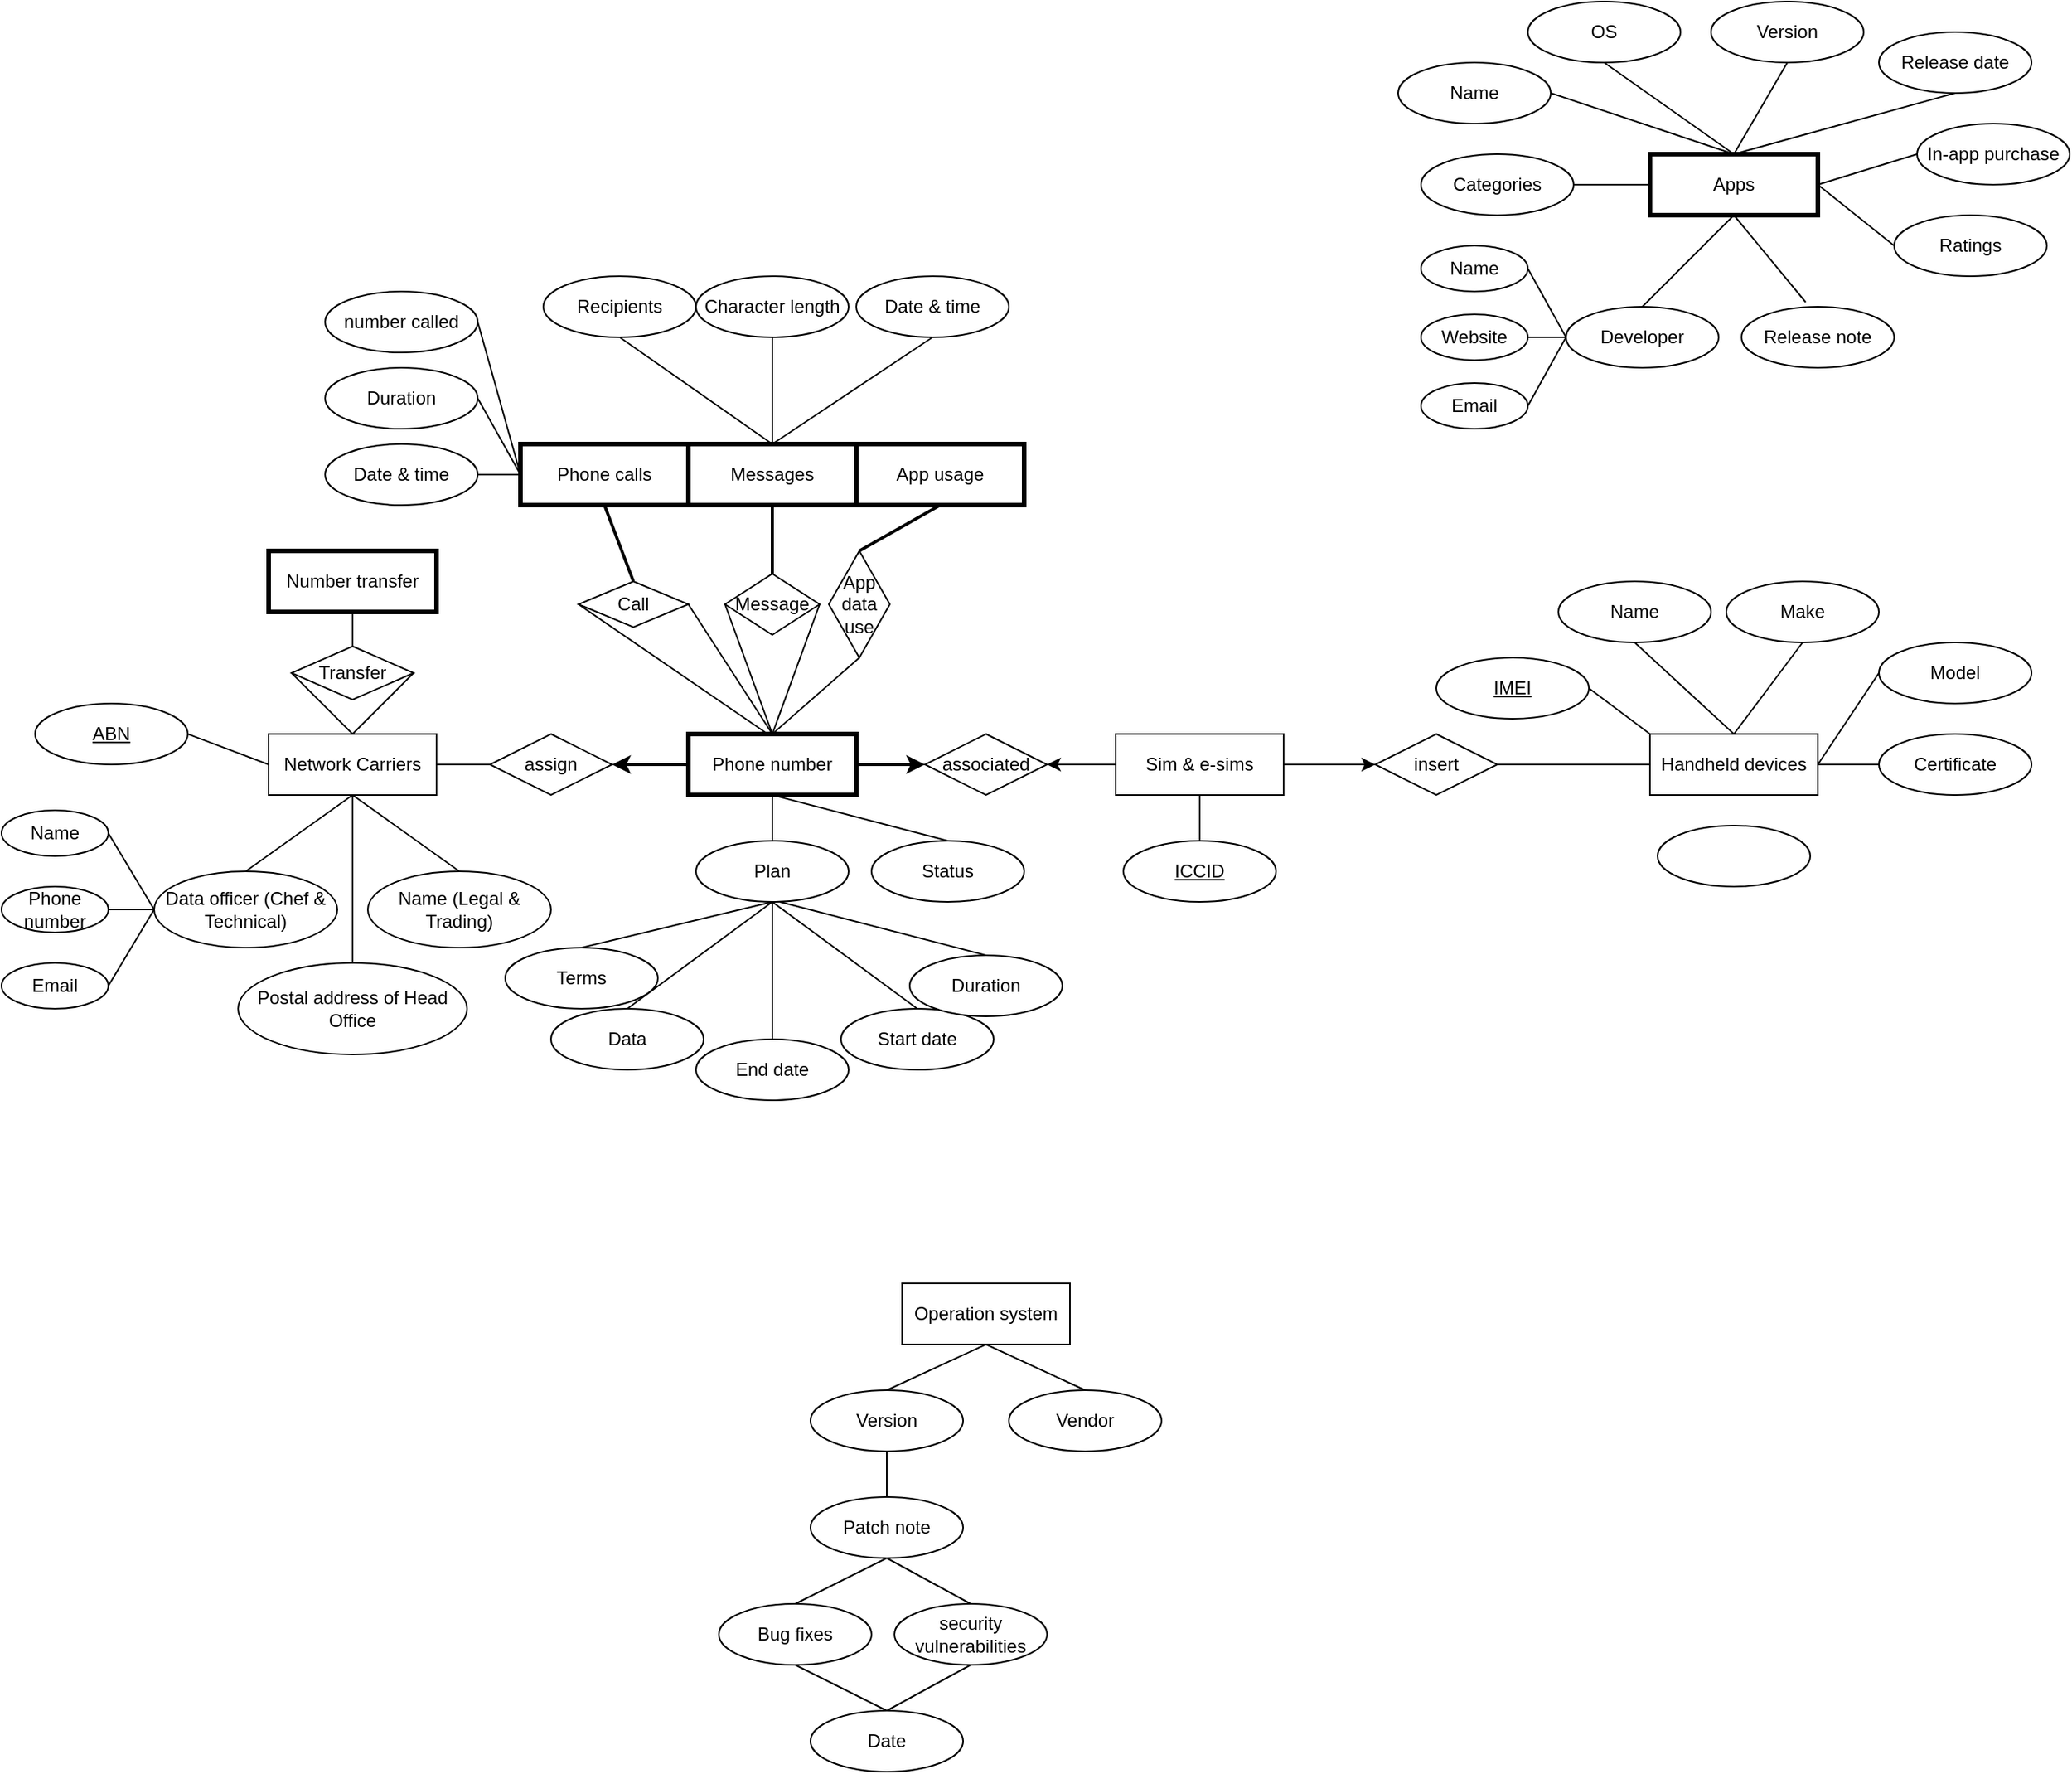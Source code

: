 <mxfile version="14.5.1" type="device" pages="2"><diagram id="R2lEEEUBdFMjLlhIrx00" name="Conceptual design"><mxGraphModel dx="2427" dy="2160" grid="1" gridSize="10" guides="1" tooltips="1" connect="1" arrows="1" fold="1" page="1" pageScale="1" pageWidth="850" pageHeight="1100" math="0" shadow="0" extFonts="Permanent Marker^https://fonts.googleapis.com/css?family=Permanent+Marker"><root><mxCell id="0"/><mxCell id="1" parent="0"/><mxCell id="o-QpbYy1ODtQEIAKhh2B-1" value="Network Carriers" style="rounded=0;whiteSpace=wrap;html=1;" parent="1" vertex="1"><mxGeometry x="-37" y="310" width="110" height="40" as="geometry"/></mxCell><mxCell id="o-QpbYy1ODtQEIAKhh2B-3" value="Name (Legal &amp;amp; Trading)" style="ellipse;whiteSpace=wrap;html=1;" parent="1" vertex="1"><mxGeometry x="28" y="400" width="120" height="50" as="geometry"/></mxCell><mxCell id="o-QpbYy1ODtQEIAKhh2B-5" value="&lt;u&gt;ABN&lt;/u&gt;" style="ellipse;whiteSpace=wrap;html=1;" parent="1" vertex="1"><mxGeometry x="-190" y="290" width="100" height="40" as="geometry"/></mxCell><mxCell id="o-QpbYy1ODtQEIAKhh2B-6" value="Postal address of Head Office" style="ellipse;whiteSpace=wrap;html=1;" parent="1" vertex="1"><mxGeometry x="-57" y="460" width="150" height="60" as="geometry"/></mxCell><mxCell id="o-QpbYy1ODtQEIAKhh2B-7" value="Data officer (Chef &amp;amp; Technical)" style="ellipse;whiteSpace=wrap;html=1;" parent="1" vertex="1"><mxGeometry x="-112" y="400" width="120" height="50" as="geometry"/></mxCell><mxCell id="o-QpbYy1ODtQEIAKhh2B-15" value="" style="endArrow=none;html=1;entryX=0.5;entryY=0;entryDx=0;entryDy=0;exitX=0.5;exitY=1;exitDx=0;exitDy=0;" parent="1" source="o-QpbYy1ODtQEIAKhh2B-1" target="o-QpbYy1ODtQEIAKhh2B-6" edge="1"><mxGeometry width="50" height="50" relative="1" as="geometry"><mxPoint x="18" y="380" as="sourcePoint"/><mxPoint x="18" y="440" as="targetPoint"/></mxGeometry></mxCell><mxCell id="o-QpbYy1ODtQEIAKhh2B-16" value="" style="endArrow=none;html=1;entryX=0.5;entryY=1;entryDx=0;entryDy=0;exitX=0.5;exitY=0;exitDx=0;exitDy=0;" parent="1" source="o-QpbYy1ODtQEIAKhh2B-7" target="o-QpbYy1ODtQEIAKhh2B-1" edge="1"><mxGeometry width="50" height="50" relative="1" as="geometry"><mxPoint x="228" y="450" as="sourcePoint"/><mxPoint x="278" y="400" as="targetPoint"/></mxGeometry></mxCell><mxCell id="o-QpbYy1ODtQEIAKhh2B-17" value="" style="endArrow=none;html=1;entryX=0.5;entryY=1;entryDx=0;entryDy=0;exitX=0.5;exitY=0;exitDx=0;exitDy=0;" parent="1" source="o-QpbYy1ODtQEIAKhh2B-3" target="o-QpbYy1ODtQEIAKhh2B-1" edge="1"><mxGeometry width="50" height="50" relative="1" as="geometry"><mxPoint x="228" y="450" as="sourcePoint"/><mxPoint x="278" y="400" as="targetPoint"/></mxGeometry></mxCell><mxCell id="o-QpbYy1ODtQEIAKhh2B-19" value="" style="endArrow=none;html=1;entryX=1;entryY=0.5;entryDx=0;entryDy=0;exitX=0;exitY=0.5;exitDx=0;exitDy=0;" parent="1" source="o-QpbYy1ODtQEIAKhh2B-1" target="o-QpbYy1ODtQEIAKhh2B-5" edge="1"><mxGeometry width="50" height="50" relative="1" as="geometry"><mxPoint x="228" y="450" as="sourcePoint"/><mxPoint x="278" y="400" as="targetPoint"/></mxGeometry></mxCell><mxCell id="o-QpbYy1ODtQEIAKhh2B-22" value="Handheld devices" style="rounded=0;whiteSpace=wrap;html=1;" parent="1" vertex="1"><mxGeometry x="868" y="310" width="110" height="40" as="geometry"/></mxCell><mxCell id="o-QpbYy1ODtQEIAKhh2B-23" value="&lt;u&gt;IMEI&lt;/u&gt;" style="ellipse;whiteSpace=wrap;html=1;" parent="1" vertex="1"><mxGeometry x="728" y="260" width="100" height="40" as="geometry"/></mxCell><mxCell id="o-QpbYy1ODtQEIAKhh2B-24" value="" style="endArrow=none;html=1;entryX=1;entryY=0.5;entryDx=0;entryDy=0;exitX=0;exitY=0;exitDx=0;exitDy=0;" parent="1" source="o-QpbYy1ODtQEIAKhh2B-22" edge="1"><mxGeometry width="50" height="50" relative="1" as="geometry"><mxPoint x="658" y="450" as="sourcePoint"/><mxPoint x="828" y="280" as="targetPoint"/></mxGeometry></mxCell><mxCell id="o-QpbYy1ODtQEIAKhh2B-25" value="Name" style="ellipse;whiteSpace=wrap;html=1;" parent="1" vertex="1"><mxGeometry x="808" y="210" width="100" height="40" as="geometry"/></mxCell><mxCell id="o-QpbYy1ODtQEIAKhh2B-27" value="Make" style="ellipse;whiteSpace=wrap;html=1;" parent="1" vertex="1"><mxGeometry x="918" y="210" width="100" height="40" as="geometry"/></mxCell><mxCell id="o-QpbYy1ODtQEIAKhh2B-46" value="Name" style="ellipse;whiteSpace=wrap;html=1;" parent="1" vertex="1"><mxGeometry x="-212" y="360" width="70" height="30" as="geometry"/></mxCell><mxCell id="o-QpbYy1ODtQEIAKhh2B-47" value="Phone number" style="ellipse;whiteSpace=wrap;html=1;" parent="1" vertex="1"><mxGeometry x="-212" y="410" width="70" height="30" as="geometry"/></mxCell><mxCell id="o-QpbYy1ODtQEIAKhh2B-48" value="Email" style="ellipse;whiteSpace=wrap;html=1;" parent="1" vertex="1"><mxGeometry x="-212" y="460" width="70" height="30" as="geometry"/></mxCell><mxCell id="o-QpbYy1ODtQEIAKhh2B-49" value="" style="endArrow=none;html=1;entryX=1;entryY=0.5;entryDx=0;entryDy=0;exitX=0;exitY=0.5;exitDx=0;exitDy=0;" parent="1" source="o-QpbYy1ODtQEIAKhh2B-7" target="o-QpbYy1ODtQEIAKhh2B-46" edge="1"><mxGeometry width="50" height="50" relative="1" as="geometry"><mxPoint x="238" y="480" as="sourcePoint"/><mxPoint x="288" y="430" as="targetPoint"/></mxGeometry></mxCell><mxCell id="o-QpbYy1ODtQEIAKhh2B-50" value="" style="endArrow=none;html=1;entryX=1;entryY=0.5;entryDx=0;entryDy=0;exitX=0;exitY=0.5;exitDx=0;exitDy=0;" parent="1" source="o-QpbYy1ODtQEIAKhh2B-7" target="o-QpbYy1ODtQEIAKhh2B-47" edge="1"><mxGeometry width="50" height="50" relative="1" as="geometry"><mxPoint x="238" y="480" as="sourcePoint"/><mxPoint x="288" y="430" as="targetPoint"/></mxGeometry></mxCell><mxCell id="o-QpbYy1ODtQEIAKhh2B-51" value="" style="endArrow=none;html=1;entryX=1;entryY=0.5;entryDx=0;entryDy=0;exitX=0;exitY=0.5;exitDx=0;exitDy=0;" parent="1" source="o-QpbYy1ODtQEIAKhh2B-7" target="o-QpbYy1ODtQEIAKhh2B-48" edge="1"><mxGeometry width="50" height="50" relative="1" as="geometry"><mxPoint x="238" y="480" as="sourcePoint"/><mxPoint x="288" y="430" as="targetPoint"/></mxGeometry></mxCell><mxCell id="o-QpbYy1ODtQEIAKhh2B-53" value="" style="endArrow=none;html=1;entryX=0.5;entryY=0;entryDx=0;entryDy=0;exitX=0.5;exitY=1;exitDx=0;exitDy=0;" parent="1" source="o-QpbYy1ODtQEIAKhh2B-25" target="o-QpbYy1ODtQEIAKhh2B-22" edge="1"><mxGeometry width="50" height="50" relative="1" as="geometry"><mxPoint x="728" y="480" as="sourcePoint"/><mxPoint x="778" y="430" as="targetPoint"/></mxGeometry></mxCell><mxCell id="o-QpbYy1ODtQEIAKhh2B-54" value="" style="endArrow=none;html=1;entryX=0.5;entryY=0;entryDx=0;entryDy=0;exitX=0.5;exitY=1;exitDx=0;exitDy=0;" parent="1" source="o-QpbYy1ODtQEIAKhh2B-27" target="o-QpbYy1ODtQEIAKhh2B-22" edge="1"><mxGeometry width="50" height="50" relative="1" as="geometry"><mxPoint x="728" y="480" as="sourcePoint"/><mxPoint x="778" y="430" as="targetPoint"/></mxGeometry></mxCell><mxCell id="o-QpbYy1ODtQEIAKhh2B-59" value="Model" style="ellipse;whiteSpace=wrap;html=1;" parent="1" vertex="1"><mxGeometry x="1018" y="250" width="100" height="40" as="geometry"/></mxCell><mxCell id="o-QpbYy1ODtQEIAKhh2B-60" value="Certificate" style="ellipse;whiteSpace=wrap;html=1;" parent="1" vertex="1"><mxGeometry x="1018" y="310" width="100" height="40" as="geometry"/></mxCell><mxCell id="o-QpbYy1ODtQEIAKhh2B-61" value="" style="endArrow=none;html=1;entryX=0;entryY=0.5;entryDx=0;entryDy=0;exitX=1;exitY=0.5;exitDx=0;exitDy=0;" parent="1" source="o-QpbYy1ODtQEIAKhh2B-22" target="o-QpbYy1ODtQEIAKhh2B-59" edge="1"><mxGeometry width="50" height="50" relative="1" as="geometry"><mxPoint x="728" y="480" as="sourcePoint"/><mxPoint x="778" y="430" as="targetPoint"/></mxGeometry></mxCell><mxCell id="o-QpbYy1ODtQEIAKhh2B-62" value="" style="endArrow=none;html=1;entryX=0;entryY=0.5;entryDx=0;entryDy=0;" parent="1" target="o-QpbYy1ODtQEIAKhh2B-60" edge="1"><mxGeometry width="50" height="50" relative="1" as="geometry"><mxPoint x="978" y="330" as="sourcePoint"/><mxPoint x="778" y="430" as="targetPoint"/></mxGeometry></mxCell><mxCell id="o-QpbYy1ODtQEIAKhh2B-63" value="Operation system" style="rounded=0;whiteSpace=wrap;html=1;" parent="1" vertex="1"><mxGeometry x="378" y="670" width="110" height="40" as="geometry"/></mxCell><mxCell id="o-QpbYy1ODtQEIAKhh2B-64" value="Vendor" style="ellipse;whiteSpace=wrap;html=1;" parent="1" vertex="1"><mxGeometry x="448" y="740" width="100" height="40" as="geometry"/></mxCell><mxCell id="o-QpbYy1ODtQEIAKhh2B-65" value="Version" style="ellipse;whiteSpace=wrap;html=1;" parent="1" vertex="1"><mxGeometry x="318" y="740" width="100" height="40" as="geometry"/></mxCell><mxCell id="o-QpbYy1ODtQEIAKhh2B-66" value="" style="endArrow=none;html=1;entryX=0.5;entryY=1;entryDx=0;entryDy=0;exitX=0.5;exitY=0;exitDx=0;exitDy=0;" parent="1" source="o-QpbYy1ODtQEIAKhh2B-65" target="o-QpbYy1ODtQEIAKhh2B-63" edge="1"><mxGeometry width="50" height="50" relative="1" as="geometry"><mxPoint x="238" y="610" as="sourcePoint"/><mxPoint x="288" y="560" as="targetPoint"/></mxGeometry></mxCell><mxCell id="o-QpbYy1ODtQEIAKhh2B-67" value="Bug fixes" style="ellipse;whiteSpace=wrap;html=1;" parent="1" vertex="1"><mxGeometry x="258" y="880" width="100" height="40" as="geometry"/></mxCell><mxCell id="o-QpbYy1ODtQEIAKhh2B-69" value="Apps" style="rounded=0;whiteSpace=wrap;html=1;strokeWidth=3;" parent="1" vertex="1"><mxGeometry x="868" y="-70" width="110" height="40" as="geometry"/></mxCell><mxCell id="o-QpbYy1ODtQEIAKhh2B-70" value="Version" style="ellipse;whiteSpace=wrap;html=1;" parent="1" vertex="1"><mxGeometry x="908" y="-170" width="100" height="40" as="geometry"/></mxCell><mxCell id="o-QpbYy1ODtQEIAKhh2B-74" value="Name" style="ellipse;whiteSpace=wrap;html=1;" parent="1" vertex="1"><mxGeometry x="703" y="-130" width="100" height="40" as="geometry"/></mxCell><mxCell id="o-QpbYy1ODtQEIAKhh2B-75" value="OS" style="ellipse;whiteSpace=wrap;html=1;" parent="1" vertex="1"><mxGeometry x="788" y="-170" width="100" height="40" as="geometry"/></mxCell><mxCell id="o-QpbYy1ODtQEIAKhh2B-76" value="Developer" style="ellipse;whiteSpace=wrap;html=1;" parent="1" vertex="1"><mxGeometry x="813" y="30" width="100" height="40" as="geometry"/></mxCell><mxCell id="o-QpbYy1ODtQEIAKhh2B-77" value="" style="endArrow=none;html=1;entryX=0.5;entryY=1;entryDx=0;entryDy=0;exitX=0.5;exitY=0;exitDx=0;exitDy=0;" parent="1" source="o-QpbYy1ODtQEIAKhh2B-76" target="o-QpbYy1ODtQEIAKhh2B-69" edge="1"><mxGeometry width="50" height="50" relative="1" as="geometry"><mxPoint x="1208" y="120" as="sourcePoint"/><mxPoint x="1258" y="70" as="targetPoint"/></mxGeometry></mxCell><mxCell id="o-QpbYy1ODtQEIAKhh2B-78" value="Name" style="ellipse;whiteSpace=wrap;html=1;" parent="1" vertex="1"><mxGeometry x="718" y="-10" width="70" height="30" as="geometry"/></mxCell><mxCell id="o-QpbYy1ODtQEIAKhh2B-79" value="Website" style="ellipse;whiteSpace=wrap;html=1;" parent="1" vertex="1"><mxGeometry x="718" y="35" width="70" height="30" as="geometry"/></mxCell><mxCell id="o-QpbYy1ODtQEIAKhh2B-80" value="Email" style="ellipse;whiteSpace=wrap;html=1;" parent="1" vertex="1"><mxGeometry x="718" y="80" width="70" height="30" as="geometry"/></mxCell><mxCell id="o-QpbYy1ODtQEIAKhh2B-81" value="" style="endArrow=none;html=1;exitX=1;exitY=0.5;exitDx=0;exitDy=0;entryX=0;entryY=0.5;entryDx=0;entryDy=0;" parent="1" source="o-QpbYy1ODtQEIAKhh2B-78" target="o-QpbYy1ODtQEIAKhh2B-76" edge="1"><mxGeometry width="50" height="50" relative="1" as="geometry"><mxPoint x="1028" y="-100" as="sourcePoint"/><mxPoint x="1078" y="-150" as="targetPoint"/></mxGeometry></mxCell><mxCell id="o-QpbYy1ODtQEIAKhh2B-82" value="" style="endArrow=none;html=1;exitX=1;exitY=0.5;exitDx=0;exitDy=0;entryX=0;entryY=0.5;entryDx=0;entryDy=0;" parent="1" source="o-QpbYy1ODtQEIAKhh2B-79" target="o-QpbYy1ODtQEIAKhh2B-76" edge="1"><mxGeometry width="50" height="50" relative="1" as="geometry"><mxPoint x="1028" y="-100" as="sourcePoint"/><mxPoint x="1078" y="-150" as="targetPoint"/></mxGeometry></mxCell><mxCell id="o-QpbYy1ODtQEIAKhh2B-83" value="" style="endArrow=none;html=1;exitX=1;exitY=0.5;exitDx=0;exitDy=0;entryX=0;entryY=0.5;entryDx=0;entryDy=0;" parent="1" source="o-QpbYy1ODtQEIAKhh2B-80" target="o-QpbYy1ODtQEIAKhh2B-76" edge="1"><mxGeometry width="50" height="50" relative="1" as="geometry"><mxPoint x="1028" y="-100" as="sourcePoint"/><mxPoint x="818" y="90" as="targetPoint"/></mxGeometry></mxCell><mxCell id="o-QpbYy1ODtQEIAKhh2B-84" value="Release date" style="ellipse;whiteSpace=wrap;html=1;" parent="1" vertex="1"><mxGeometry x="1018" y="-150" width="100" height="40" as="geometry"/></mxCell><mxCell id="o-QpbYy1ODtQEIAKhh2B-85" value="In-app purchase" style="ellipse;whiteSpace=wrap;html=1;" parent="1" vertex="1"><mxGeometry x="1043" y="-90" width="100" height="40" as="geometry"/></mxCell><mxCell id="o-QpbYy1ODtQEIAKhh2B-86" value="Ratings" style="ellipse;whiteSpace=wrap;html=1;" parent="1" vertex="1"><mxGeometry x="1028" y="-30" width="100" height="40" as="geometry"/></mxCell><mxCell id="o-QpbYy1ODtQEIAKhh2B-87" value="Release note" style="ellipse;whiteSpace=wrap;html=1;" parent="1" vertex="1"><mxGeometry x="928" y="30" width="100" height="40" as="geometry"/></mxCell><mxCell id="o-QpbYy1ODtQEIAKhh2B-88" value="" style="endArrow=none;html=1;exitX=0.5;exitY=1;exitDx=0;exitDy=0;entryX=0.5;entryY=0;entryDx=0;entryDy=0;" parent="1" source="o-QpbYy1ODtQEIAKhh2B-75" target="o-QpbYy1ODtQEIAKhh2B-69" edge="1"><mxGeometry width="50" height="50" relative="1" as="geometry"><mxPoint x="1028" y="-100" as="sourcePoint"/><mxPoint x="1078" y="-150" as="targetPoint"/></mxGeometry></mxCell><mxCell id="o-QpbYy1ODtQEIAKhh2B-89" value="" style="endArrow=none;html=1;exitX=1;exitY=0.5;exitDx=0;exitDy=0;entryX=0.5;entryY=0;entryDx=0;entryDy=0;" parent="1" source="o-QpbYy1ODtQEIAKhh2B-74" target="o-QpbYy1ODtQEIAKhh2B-69" edge="1"><mxGeometry width="50" height="50" relative="1" as="geometry"><mxPoint x="1028" y="-100" as="sourcePoint"/><mxPoint x="1078" y="-150" as="targetPoint"/></mxGeometry></mxCell><mxCell id="o-QpbYy1ODtQEIAKhh2B-90" value="" style="endArrow=none;html=1;exitX=0.5;exitY=1;exitDx=0;exitDy=0;entryX=0.5;entryY=0;entryDx=0;entryDy=0;" parent="1" source="o-QpbYy1ODtQEIAKhh2B-70" target="o-QpbYy1ODtQEIAKhh2B-69" edge="1"><mxGeometry width="50" height="50" relative="1" as="geometry"><mxPoint x="1028" y="-100" as="sourcePoint"/><mxPoint x="1078" y="-150" as="targetPoint"/></mxGeometry></mxCell><mxCell id="o-QpbYy1ODtQEIAKhh2B-91" value="" style="endArrow=none;html=1;entryX=0.5;entryY=1;entryDx=0;entryDy=0;exitX=0.5;exitY=0;exitDx=0;exitDy=0;" parent="1" source="o-QpbYy1ODtQEIAKhh2B-69" target="o-QpbYy1ODtQEIAKhh2B-84" edge="1"><mxGeometry width="50" height="50" relative="1" as="geometry"><mxPoint x="1028" y="-100" as="sourcePoint"/><mxPoint x="1078" y="-150" as="targetPoint"/></mxGeometry></mxCell><mxCell id="o-QpbYy1ODtQEIAKhh2B-92" value="" style="endArrow=none;html=1;entryX=0;entryY=0.5;entryDx=0;entryDy=0;exitX=1;exitY=0.5;exitDx=0;exitDy=0;" parent="1" source="o-QpbYy1ODtQEIAKhh2B-69" target="o-QpbYy1ODtQEIAKhh2B-85" edge="1"><mxGeometry width="50" height="50" relative="1" as="geometry"><mxPoint x="1028" y="-100" as="sourcePoint"/><mxPoint x="1078" y="-150" as="targetPoint"/></mxGeometry></mxCell><mxCell id="o-QpbYy1ODtQEIAKhh2B-93" value="" style="endArrow=none;html=1;entryX=0;entryY=0.5;entryDx=0;entryDy=0;" parent="1" target="o-QpbYy1ODtQEIAKhh2B-86" edge="1"><mxGeometry width="50" height="50" relative="1" as="geometry"><mxPoint x="978" y="-50" as="sourcePoint"/><mxPoint x="1078" y="-150" as="targetPoint"/></mxGeometry></mxCell><mxCell id="o-QpbYy1ODtQEIAKhh2B-94" value="" style="endArrow=none;html=1;exitX=0.5;exitY=1;exitDx=0;exitDy=0;entryX=0.42;entryY=-0.075;entryDx=0;entryDy=0;entryPerimeter=0;" parent="1" source="o-QpbYy1ODtQEIAKhh2B-69" target="o-QpbYy1ODtQEIAKhh2B-87" edge="1"><mxGeometry width="50" height="50" relative="1" as="geometry"><mxPoint x="1028" y="-100" as="sourcePoint"/><mxPoint x="1078" y="-150" as="targetPoint"/></mxGeometry></mxCell><mxCell id="aKDTe_SqYHz9odoHdADj-1" value="assign" style="rhombus;whiteSpace=wrap;html=1;" parent="1" vertex="1"><mxGeometry x="108" y="310" width="80" height="40" as="geometry"/></mxCell><mxCell id="aKDTe_SqYHz9odoHdADj-2" value="Sim &amp;amp; e-sims" style="rounded=0;whiteSpace=wrap;html=1;" parent="1" vertex="1"><mxGeometry x="518" y="310" width="110" height="40" as="geometry"/></mxCell><mxCell id="aKDTe_SqYHz9odoHdADj-3" value="&lt;u&gt;ICCID&lt;/u&gt;" style="ellipse;whiteSpace=wrap;html=1;" parent="1" vertex="1"><mxGeometry x="523" y="380" width="100" height="40" as="geometry"/></mxCell><mxCell id="aKDTe_SqYHz9odoHdADj-4" value="" style="endArrow=none;html=1;entryX=0.5;entryY=1;entryDx=0;entryDy=0;exitX=0.5;exitY=0;exitDx=0;exitDy=0;" parent="1" source="aKDTe_SqYHz9odoHdADj-3" edge="1"><mxGeometry width="50" height="50" relative="1" as="geometry"><mxPoint x="443" y="380" as="sourcePoint"/><mxPoint x="573.0" y="350" as="targetPoint"/></mxGeometry></mxCell><mxCell id="aKDTe_SqYHz9odoHdADj-7" value="Phone number" style="rounded=0;whiteSpace=wrap;html=1;strokeWidth=3;" parent="1" vertex="1"><mxGeometry x="238" y="310" width="110" height="40" as="geometry"/></mxCell><mxCell id="aKDTe_SqYHz9odoHdADj-9" value="associated" style="rhombus;whiteSpace=wrap;html=1;strokeWidth=1;" parent="1" vertex="1"><mxGeometry x="393" y="310" width="80" height="40" as="geometry"/></mxCell><mxCell id="aKDTe_SqYHz9odoHdADj-10" value="insert" style="rhombus;whiteSpace=wrap;html=1;strokeWidth=1;" parent="1" vertex="1"><mxGeometry x="688" y="310" width="80" height="40" as="geometry"/></mxCell><mxCell id="aKDTe_SqYHz9odoHdADj-11" value="Plan" style="ellipse;whiteSpace=wrap;html=1;" parent="1" vertex="1"><mxGeometry x="243" y="380" width="100" height="40" as="geometry"/></mxCell><mxCell id="aKDTe_SqYHz9odoHdADj-12" value="" style="endArrow=none;html=1;entryX=0.5;entryY=1;entryDx=0;entryDy=0;" parent="1" source="aKDTe_SqYHz9odoHdADj-11" target="aKDTe_SqYHz9odoHdADj-7" edge="1"><mxGeometry width="50" height="50" relative="1" as="geometry"><mxPoint x="523" y="390" as="sourcePoint"/><mxPoint x="523.0" y="360" as="targetPoint"/></mxGeometry></mxCell><mxCell id="aKDTe_SqYHz9odoHdADj-14" value="" style="ellipse;whiteSpace=wrap;html=1;" parent="1" vertex="1"><mxGeometry x="873" y="370" width="100" height="40" as="geometry"/></mxCell><mxCell id="aKDTe_SqYHz9odoHdADj-15" value="" style="endArrow=classic;html=1;exitX=1;exitY=0.5;exitDx=0;exitDy=0;entryX=0;entryY=0.5;entryDx=0;entryDy=0;" parent="1" source="aKDTe_SqYHz9odoHdADj-2" target="aKDTe_SqYHz9odoHdADj-10" edge="1"><mxGeometry width="50" height="50" relative="1" as="geometry"><mxPoint x="578" y="310" as="sourcePoint"/><mxPoint x="628" y="260" as="targetPoint"/></mxGeometry></mxCell><mxCell id="aKDTe_SqYHz9odoHdADj-16" value="" style="endArrow=none;html=1;entryX=1;entryY=0.5;entryDx=0;entryDy=0;exitX=0;exitY=0.5;exitDx=0;exitDy=0;" parent="1" source="o-QpbYy1ODtQEIAKhh2B-22" target="aKDTe_SqYHz9odoHdADj-10" edge="1"><mxGeometry width="50" height="50" relative="1" as="geometry"><mxPoint x="678" y="500" as="sourcePoint"/><mxPoint x="728" y="450" as="targetPoint"/></mxGeometry></mxCell><mxCell id="aKDTe_SqYHz9odoHdADj-17" value="" style="endArrow=none;html=1;entryX=1;entryY=0.5;entryDx=0;entryDy=0;exitX=0;exitY=0.5;exitDx=0;exitDy=0;" parent="1" source="aKDTe_SqYHz9odoHdADj-1" target="o-QpbYy1ODtQEIAKhh2B-1" edge="1"><mxGeometry width="50" height="50" relative="1" as="geometry"><mxPoint x="238" y="500" as="sourcePoint"/><mxPoint x="288" y="450" as="targetPoint"/></mxGeometry></mxCell><mxCell id="aKDTe_SqYHz9odoHdADj-18" value="" style="endArrow=classic;html=1;entryX=1;entryY=0.5;entryDx=0;entryDy=0;exitX=0;exitY=0.5;exitDx=0;exitDy=0;strokeWidth=2;" parent="1" source="aKDTe_SqYHz9odoHdADj-7" target="aKDTe_SqYHz9odoHdADj-1" edge="1"><mxGeometry width="50" height="50" relative="1" as="geometry"><mxPoint x="238" y="500" as="sourcePoint"/><mxPoint x="288" y="450" as="targetPoint"/></mxGeometry></mxCell><mxCell id="aKDTe_SqYHz9odoHdADj-19" value="" style="endArrow=classic;html=1;entryX=0;entryY=0.5;entryDx=0;entryDy=0;exitX=1;exitY=0.5;exitDx=0;exitDy=0;strokeWidth=2;" parent="1" source="aKDTe_SqYHz9odoHdADj-7" target="aKDTe_SqYHz9odoHdADj-9" edge="1"><mxGeometry width="50" height="50" relative="1" as="geometry"><mxPoint x="288" y="500" as="sourcePoint"/><mxPoint x="338" y="450" as="targetPoint"/></mxGeometry></mxCell><mxCell id="aKDTe_SqYHz9odoHdADj-20" value="" style="endArrow=classic;html=1;entryX=1;entryY=0.5;entryDx=0;entryDy=0;exitX=0;exitY=0.5;exitDx=0;exitDy=0;" parent="1" source="aKDTe_SqYHz9odoHdADj-2" target="aKDTe_SqYHz9odoHdADj-9" edge="1"><mxGeometry width="50" height="50" relative="1" as="geometry"><mxPoint x="368" y="500" as="sourcePoint"/><mxPoint x="508" y="330" as="targetPoint"/></mxGeometry></mxCell><mxCell id="aKDTe_SqYHz9odoHdADj-22" value="security vulnerabilities" style="ellipse;whiteSpace=wrap;html=1;" parent="1" vertex="1"><mxGeometry x="373" y="880" width="100" height="40" as="geometry"/></mxCell><mxCell id="a-U-PpjIQOV_kbleyUGR-3" value="Patch note" style="ellipse;whiteSpace=wrap;html=1;" parent="1" vertex="1"><mxGeometry x="318" y="810" width="100" height="40" as="geometry"/></mxCell><mxCell id="a-U-PpjIQOV_kbleyUGR-4" value="" style="endArrow=none;html=1;entryX=0.5;entryY=1;entryDx=0;entryDy=0;exitX=0.5;exitY=0;exitDx=0;exitDy=0;" parent="1" source="a-U-PpjIQOV_kbleyUGR-3" target="o-QpbYy1ODtQEIAKhh2B-65" edge="1"><mxGeometry width="50" height="50" relative="1" as="geometry"><mxPoint x="378.0" y="750" as="sourcePoint"/><mxPoint x="443.0" y="720" as="targetPoint"/></mxGeometry></mxCell><mxCell id="a-U-PpjIQOV_kbleyUGR-5" value="" style="endArrow=none;html=1;entryX=0.5;entryY=1;entryDx=0;entryDy=0;exitX=0.5;exitY=0;exitDx=0;exitDy=0;" parent="1" source="o-QpbYy1ODtQEIAKhh2B-67" target="a-U-PpjIQOV_kbleyUGR-3" edge="1"><mxGeometry width="50" height="50" relative="1" as="geometry"><mxPoint x="388.0" y="760" as="sourcePoint"/><mxPoint x="453.0" y="730" as="targetPoint"/></mxGeometry></mxCell><mxCell id="a-U-PpjIQOV_kbleyUGR-6" value="" style="endArrow=none;html=1;entryX=0.5;entryY=1;entryDx=0;entryDy=0;exitX=0.5;exitY=0;exitDx=0;exitDy=0;" parent="1" source="aKDTe_SqYHz9odoHdADj-22" target="a-U-PpjIQOV_kbleyUGR-3" edge="1"><mxGeometry width="50" height="50" relative="1" as="geometry"><mxPoint x="398.0" y="770" as="sourcePoint"/><mxPoint x="463.0" y="740" as="targetPoint"/></mxGeometry></mxCell><mxCell id="a-U-PpjIQOV_kbleyUGR-7" value="" style="endArrow=none;html=1;entryX=0.5;entryY=1;entryDx=0;entryDy=0;exitX=0.5;exitY=0;exitDx=0;exitDy=0;" parent="1" source="o-QpbYy1ODtQEIAKhh2B-64" target="o-QpbYy1ODtQEIAKhh2B-63" edge="1"><mxGeometry width="50" height="50" relative="1" as="geometry"><mxPoint x="408.0" y="780" as="sourcePoint"/><mxPoint x="473.0" y="750" as="targetPoint"/></mxGeometry></mxCell><mxCell id="a-U-PpjIQOV_kbleyUGR-9" value="Date" style="ellipse;whiteSpace=wrap;html=1;" parent="1" vertex="1"><mxGeometry x="318" y="950" width="100" height="40" as="geometry"/></mxCell><mxCell id="a-U-PpjIQOV_kbleyUGR-10" value="" style="endArrow=none;html=1;entryX=0.5;entryY=1;entryDx=0;entryDy=0;exitX=0.5;exitY=0;exitDx=0;exitDy=0;" parent="1" source="a-U-PpjIQOV_kbleyUGR-9" target="o-QpbYy1ODtQEIAKhh2B-67" edge="1"><mxGeometry width="50" height="50" relative="1" as="geometry"><mxPoint x="433.0" y="890" as="sourcePoint"/><mxPoint x="378.0" y="860" as="targetPoint"/></mxGeometry></mxCell><mxCell id="a-U-PpjIQOV_kbleyUGR-12" value="" style="endArrow=none;html=1;entryX=0.5;entryY=0;entryDx=0;entryDy=0;exitX=0.5;exitY=1;exitDx=0;exitDy=0;" parent="1" source="aKDTe_SqYHz9odoHdADj-22" target="a-U-PpjIQOV_kbleyUGR-9" edge="1"><mxGeometry width="50" height="50" relative="1" as="geometry"><mxPoint x="443.0" y="900" as="sourcePoint"/><mxPoint x="388.0" y="870" as="targetPoint"/></mxGeometry></mxCell><mxCell id="a-U-PpjIQOV_kbleyUGR-13" value="Categories" style="ellipse;whiteSpace=wrap;html=1;" parent="1" vertex="1"><mxGeometry x="718" y="-70" width="100" height="40" as="geometry"/></mxCell><mxCell id="a-U-PpjIQOV_kbleyUGR-14" value="" style="endArrow=none;html=1;exitX=1;exitY=0.5;exitDx=0;exitDy=0;entryX=0;entryY=0.5;entryDx=0;entryDy=0;" parent="1" source="a-U-PpjIQOV_kbleyUGR-13" target="o-QpbYy1ODtQEIAKhh2B-69" edge="1"><mxGeometry width="50" height="50" relative="1" as="geometry"><mxPoint x="813.0" y="-100" as="sourcePoint"/><mxPoint x="933" y="-60" as="targetPoint"/></mxGeometry></mxCell><mxCell id="a-U-PpjIQOV_kbleyUGR-17" value="" style="endArrow=none;html=1;exitX=0.5;exitY=1;exitDx=0;exitDy=0;entryX=0.5;entryY=0;entryDx=0;entryDy=0;" parent="1" source="aKDTe_SqYHz9odoHdADj-11" target="a-U-PpjIQOV_kbleyUGR-18" edge="1"><mxGeometry width="50" height="50" relative="1" as="geometry"><mxPoint x="313.0" y="400" as="sourcePoint"/><mxPoint x="313.0" y="370" as="targetPoint"/><Array as="points"/></mxGeometry></mxCell><mxCell id="a-U-PpjIQOV_kbleyUGR-18" value="Terms" style="ellipse;whiteSpace=wrap;html=1;" parent="1" vertex="1"><mxGeometry x="118" y="450" width="100" height="40" as="geometry"/></mxCell><mxCell id="a-U-PpjIQOV_kbleyUGR-19" value="Data" style="ellipse;whiteSpace=wrap;html=1;" parent="1" vertex="1"><mxGeometry x="148" y="490" width="100" height="40" as="geometry"/></mxCell><mxCell id="a-U-PpjIQOV_kbleyUGR-21" value="" style="endArrow=none;html=1;exitX=0.5;exitY=1;exitDx=0;exitDy=0;entryX=0.5;entryY=0;entryDx=0;entryDy=0;" parent="1" source="aKDTe_SqYHz9odoHdADj-11" target="a-U-PpjIQOV_kbleyUGR-19" edge="1"><mxGeometry width="50" height="50" relative="1" as="geometry"><mxPoint x="303.0" y="430" as="sourcePoint"/><mxPoint x="233" y="460" as="targetPoint"/><Array as="points"/></mxGeometry></mxCell><mxCell id="a-U-PpjIQOV_kbleyUGR-22" value="Start date" style="ellipse;whiteSpace=wrap;html=1;" parent="1" vertex="1"><mxGeometry x="338" y="490" width="100" height="40" as="geometry"/></mxCell><mxCell id="a-U-PpjIQOV_kbleyUGR-23" value="End date" style="ellipse;whiteSpace=wrap;html=1;" parent="1" vertex="1"><mxGeometry x="243" y="510" width="100" height="40" as="geometry"/></mxCell><mxCell id="a-U-PpjIQOV_kbleyUGR-24" value="Duration" style="ellipse;whiteSpace=wrap;html=1;" parent="1" vertex="1"><mxGeometry x="383" y="455" width="100" height="40" as="geometry"/></mxCell><mxCell id="a-U-PpjIQOV_kbleyUGR-25" value="" style="endArrow=none;html=1;exitX=0.5;exitY=1;exitDx=0;exitDy=0;entryX=0.5;entryY=0;entryDx=0;entryDy=0;" parent="1" source="aKDTe_SqYHz9odoHdADj-11" target="a-U-PpjIQOV_kbleyUGR-23" edge="1"><mxGeometry width="50" height="50" relative="1" as="geometry"><mxPoint x="303.0" y="430" as="sourcePoint"/><mxPoint x="378" y="530" as="targetPoint"/><Array as="points"/></mxGeometry></mxCell><mxCell id="a-U-PpjIQOV_kbleyUGR-26" value="" style="endArrow=none;html=1;exitX=0.5;exitY=1;exitDx=0;exitDy=0;entryX=0.5;entryY=0;entryDx=0;entryDy=0;" parent="1" source="aKDTe_SqYHz9odoHdADj-11" target="a-U-PpjIQOV_kbleyUGR-22" edge="1"><mxGeometry width="50" height="50" relative="1" as="geometry"><mxPoint x="303.0" y="430" as="sourcePoint"/><mxPoint x="388.0" y="540" as="targetPoint"/><Array as="points"/></mxGeometry></mxCell><mxCell id="a-U-PpjIQOV_kbleyUGR-27" value="" style="endArrow=none;html=1;entryX=0.5;entryY=0;entryDx=0;entryDy=0;" parent="1" target="a-U-PpjIQOV_kbleyUGR-24" edge="1"><mxGeometry width="50" height="50" relative="1" as="geometry"><mxPoint x="298" y="420" as="sourcePoint"/><mxPoint x="398.0" y="550" as="targetPoint"/><Array as="points"/></mxGeometry></mxCell><mxCell id="a-U-PpjIQOV_kbleyUGR-28" value="Status" style="ellipse;whiteSpace=wrap;html=1;" parent="1" vertex="1"><mxGeometry x="358" y="380" width="100" height="40" as="geometry"/></mxCell><mxCell id="a-U-PpjIQOV_kbleyUGR-29" value="" style="endArrow=none;html=1;exitX=0.5;exitY=0;exitDx=0;exitDy=0;entryX=0.5;entryY=1;entryDx=0;entryDy=0;" parent="1" source="a-U-PpjIQOV_kbleyUGR-28" target="aKDTe_SqYHz9odoHdADj-7" edge="1"><mxGeometry width="50" height="50" relative="1" as="geometry"><mxPoint x="303" y="320" as="sourcePoint"/><mxPoint x="320" y="370" as="targetPoint"/></mxGeometry></mxCell><mxCell id="a-U-PpjIQOV_kbleyUGR-30" value="Call" style="rhombus;whiteSpace=wrap;html=1;strokeWidth=1;" parent="1" vertex="1"><mxGeometry x="166" y="210" width="72" height="30" as="geometry"/></mxCell><mxCell id="a-U-PpjIQOV_kbleyUGR-31" value="Message" style="rhombus;whiteSpace=wrap;html=1;strokeWidth=1;" parent="1" vertex="1"><mxGeometry x="262" y="205" width="62" height="40" as="geometry"/></mxCell><mxCell id="a-U-PpjIQOV_kbleyUGR-32" value="App data use" style="rhombus;whiteSpace=wrap;html=1;strokeWidth=1;" parent="1" vertex="1"><mxGeometry x="330" y="190" width="40" height="70" as="geometry"/></mxCell><mxCell id="a-U-PpjIQOV_kbleyUGR-35" value="Phone calls" style="rounded=0;whiteSpace=wrap;html=1;strokeWidth=3;" parent="1" vertex="1"><mxGeometry x="128" y="120" width="110" height="40" as="geometry"/></mxCell><mxCell id="a-U-PpjIQOV_kbleyUGR-36" value="" style="endArrow=none;html=1;strokeWidth=1;exitX=0.5;exitY=0;exitDx=0;exitDy=0;entryX=1;entryY=0.5;entryDx=0;entryDy=0;" parent="1" source="aKDTe_SqYHz9odoHdADj-7" target="a-U-PpjIQOV_kbleyUGR-30" edge="1"><mxGeometry width="50" height="50" relative="1" as="geometry"><mxPoint x="280" y="280" as="sourcePoint"/><mxPoint x="330" y="230" as="targetPoint"/></mxGeometry></mxCell><mxCell id="a-U-PpjIQOV_kbleyUGR-37" value="" style="endArrow=none;html=1;strokeWidth=2;entryX=0.5;entryY=1;entryDx=0;entryDy=0;exitX=0.5;exitY=0;exitDx=0;exitDy=0;" parent="1" source="a-U-PpjIQOV_kbleyUGR-30" target="a-U-PpjIQOV_kbleyUGR-35" edge="1"><mxGeometry width="50" height="50" relative="1" as="geometry"><mxPoint x="280" y="280" as="sourcePoint"/><mxPoint x="330" y="230" as="targetPoint"/></mxGeometry></mxCell><mxCell id="a-U-PpjIQOV_kbleyUGR-38" value="Messages" style="rounded=0;whiteSpace=wrap;html=1;strokeWidth=3;" parent="1" vertex="1"><mxGeometry x="238" y="120" width="110" height="40" as="geometry"/></mxCell><mxCell id="a-U-PpjIQOV_kbleyUGR-39" value="App usage" style="rounded=0;whiteSpace=wrap;html=1;strokeWidth=3;" parent="1" vertex="1"><mxGeometry x="348" y="120" width="110" height="40" as="geometry"/></mxCell><mxCell id="a-U-PpjIQOV_kbleyUGR-40" value="" style="endArrow=none;html=1;strokeWidth=2;entryX=0.5;entryY=1;entryDx=0;entryDy=0;exitX=0.5;exitY=0;exitDx=0;exitDy=0;" parent="1" source="a-U-PpjIQOV_kbleyUGR-31" target="a-U-PpjIQOV_kbleyUGR-38" edge="1"><mxGeometry width="50" height="50" relative="1" as="geometry"><mxPoint x="248" y="200" as="sourcePoint"/><mxPoint x="193" y="160" as="targetPoint"/></mxGeometry></mxCell><mxCell id="a-U-PpjIQOV_kbleyUGR-41" value="" style="endArrow=none;html=1;strokeWidth=1;entryX=0.5;entryY=0;entryDx=0;entryDy=0;exitX=0;exitY=0.5;exitDx=0;exitDy=0;" parent="1" source="a-U-PpjIQOV_kbleyUGR-31" target="aKDTe_SqYHz9odoHdADj-7" edge="1"><mxGeometry width="50" height="50" relative="1" as="geometry"><mxPoint x="258" y="210" as="sourcePoint"/><mxPoint x="203" y="170" as="targetPoint"/></mxGeometry></mxCell><mxCell id="a-U-PpjIQOV_kbleyUGR-42" value="" style="endArrow=none;html=1;strokeWidth=2;entryX=0.5;entryY=1;entryDx=0;entryDy=0;exitX=0.5;exitY=0;exitDx=0;exitDy=0;" parent="1" source="a-U-PpjIQOV_kbleyUGR-32" target="a-U-PpjIQOV_kbleyUGR-39" edge="1"><mxGeometry width="50" height="50" relative="1" as="geometry"><mxPoint x="268" y="220" as="sourcePoint"/><mxPoint x="213" y="180" as="targetPoint"/></mxGeometry></mxCell><mxCell id="a-U-PpjIQOV_kbleyUGR-43" value="" style="endArrow=none;html=1;strokeWidth=1;entryX=0.5;entryY=0;entryDx=0;entryDy=0;exitX=0.5;exitY=1;exitDx=0;exitDy=0;" parent="1" source="a-U-PpjIQOV_kbleyUGR-32" target="aKDTe_SqYHz9odoHdADj-7" edge="1"><mxGeometry width="50" height="50" relative="1" as="geometry"><mxPoint x="278" y="230" as="sourcePoint"/><mxPoint x="223" y="190" as="targetPoint"/></mxGeometry></mxCell><mxCell id="a-U-PpjIQOV_kbleyUGR-44" value="" style="endArrow=none;html=1;strokeWidth=1;entryX=0;entryY=0.5;entryDx=0;entryDy=0;" parent="1" target="a-U-PpjIQOV_kbleyUGR-30" edge="1"><mxGeometry width="50" height="50" relative="1" as="geometry"><mxPoint x="290" y="310" as="sourcePoint"/><mxPoint x="340" y="300" as="targetPoint"/></mxGeometry></mxCell><mxCell id="a-U-PpjIQOV_kbleyUGR-46" value="" style="endArrow=none;html=1;strokeWidth=1;entryX=0.5;entryY=0;entryDx=0;entryDy=0;exitX=1;exitY=0.5;exitDx=0;exitDy=0;" parent="1" source="a-U-PpjIQOV_kbleyUGR-31" target="aKDTe_SqYHz9odoHdADj-7" edge="1"><mxGeometry width="50" height="50" relative="1" as="geometry"><mxPoint x="272" y="235" as="sourcePoint"/><mxPoint x="303" y="320" as="targetPoint"/></mxGeometry></mxCell><mxCell id="a-U-PpjIQOV_kbleyUGR-47" value="number called" style="ellipse;whiteSpace=wrap;html=1;" parent="1" vertex="1"><mxGeometry y="20" width="100" height="40" as="geometry"/></mxCell><mxCell id="a-U-PpjIQOV_kbleyUGR-48" value="Date &amp;amp; time" style="ellipse;whiteSpace=wrap;html=1;" parent="1" vertex="1"><mxGeometry y="120" width="100" height="40" as="geometry"/></mxCell><mxCell id="a-U-PpjIQOV_kbleyUGR-49" value="Duration" style="ellipse;whiteSpace=wrap;html=1;" parent="1" vertex="1"><mxGeometry y="70" width="100" height="40" as="geometry"/></mxCell><mxCell id="a-U-PpjIQOV_kbleyUGR-50" value="" style="endArrow=none;html=1;strokeWidth=1;entryX=1;entryY=0.5;entryDx=0;entryDy=0;exitX=0;exitY=0.5;exitDx=0;exitDy=0;" parent="1" source="a-U-PpjIQOV_kbleyUGR-35" target="a-U-PpjIQOV_kbleyUGR-48" edge="1"><mxGeometry width="50" height="50" relative="1" as="geometry"><mxPoint x="300" y="320" as="sourcePoint"/><mxPoint x="176" y="235" as="targetPoint"/></mxGeometry></mxCell><mxCell id="a-U-PpjIQOV_kbleyUGR-51" value="" style="endArrow=none;html=1;strokeWidth=1;entryX=1;entryY=0.5;entryDx=0;entryDy=0;exitX=0;exitY=0.5;exitDx=0;exitDy=0;" parent="1" source="a-U-PpjIQOV_kbleyUGR-35" target="a-U-PpjIQOV_kbleyUGR-49" edge="1"><mxGeometry width="50" height="50" relative="1" as="geometry"><mxPoint x="310" y="330" as="sourcePoint"/><mxPoint x="186" y="245" as="targetPoint"/></mxGeometry></mxCell><mxCell id="a-U-PpjIQOV_kbleyUGR-52" value="" style="endArrow=none;html=1;strokeWidth=1;entryX=1;entryY=0.5;entryDx=0;entryDy=0;exitX=0;exitY=0.5;exitDx=0;exitDy=0;" parent="1" source="a-U-PpjIQOV_kbleyUGR-35" target="a-U-PpjIQOV_kbleyUGR-47" edge="1"><mxGeometry width="50" height="50" relative="1" as="geometry"><mxPoint x="320" y="340" as="sourcePoint"/><mxPoint x="196" y="255" as="targetPoint"/></mxGeometry></mxCell><mxCell id="a-U-PpjIQOV_kbleyUGR-54" value="Recipients" style="ellipse;whiteSpace=wrap;html=1;" parent="1" vertex="1"><mxGeometry x="143" y="10" width="100" height="40" as="geometry"/></mxCell><mxCell id="a-U-PpjIQOV_kbleyUGR-55" value="Character length" style="ellipse;whiteSpace=wrap;html=1;" parent="1" vertex="1"><mxGeometry x="243" y="10" width="100" height="40" as="geometry"/></mxCell><mxCell id="a-U-PpjIQOV_kbleyUGR-56" value="Date &amp;amp; time" style="ellipse;whiteSpace=wrap;html=1;" parent="1" vertex="1"><mxGeometry x="348" y="10" width="100" height="40" as="geometry"/></mxCell><mxCell id="a-U-PpjIQOV_kbleyUGR-57" value="" style="endArrow=none;html=1;strokeWidth=1;entryX=0.5;entryY=1;entryDx=0;entryDy=0;exitX=0.5;exitY=0;exitDx=0;exitDy=0;" parent="1" source="a-U-PpjIQOV_kbleyUGR-38" target="a-U-PpjIQOV_kbleyUGR-54" edge="1"><mxGeometry width="50" height="50" relative="1" as="geometry"><mxPoint x="138" y="150" as="sourcePoint"/><mxPoint x="110" y="50" as="targetPoint"/></mxGeometry></mxCell><mxCell id="a-U-PpjIQOV_kbleyUGR-58" value="" style="endArrow=none;html=1;strokeWidth=1;entryX=0.5;entryY=1;entryDx=0;entryDy=0;" parent="1" target="a-U-PpjIQOV_kbleyUGR-55" edge="1"><mxGeometry width="50" height="50" relative="1" as="geometry"><mxPoint x="293" y="120" as="sourcePoint"/><mxPoint x="120" y="60" as="targetPoint"/></mxGeometry></mxCell><mxCell id="a-U-PpjIQOV_kbleyUGR-59" value="" style="endArrow=none;html=1;strokeWidth=1;entryX=0.5;entryY=1;entryDx=0;entryDy=0;exitX=0.5;exitY=0;exitDx=0;exitDy=0;" parent="1" source="a-U-PpjIQOV_kbleyUGR-38" target="a-U-PpjIQOV_kbleyUGR-56" edge="1"><mxGeometry width="50" height="50" relative="1" as="geometry"><mxPoint x="158" y="170" as="sourcePoint"/><mxPoint x="130" y="70" as="targetPoint"/></mxGeometry></mxCell><mxCell id="a-U-PpjIQOV_kbleyUGR-60" value="Transfer" style="rhombus;whiteSpace=wrap;html=1;strokeWidth=1;" parent="1" vertex="1"><mxGeometry x="-22" y="252.5" width="80" height="35" as="geometry"/></mxCell><mxCell id="a-U-PpjIQOV_kbleyUGR-61" value="" style="endArrow=none;html=1;entryX=0;entryY=0.5;entryDx=0;entryDy=0;exitX=0.5;exitY=0;exitDx=0;exitDy=0;" parent="1" source="o-QpbYy1ODtQEIAKhh2B-1" target="a-U-PpjIQOV_kbleyUGR-60" edge="1"><mxGeometry width="50" height="50" relative="1" as="geometry"><mxPoint x="-27" y="340" as="sourcePoint"/><mxPoint x="-80" y="320" as="targetPoint"/></mxGeometry></mxCell><mxCell id="a-U-PpjIQOV_kbleyUGR-62" value="" style="endArrow=none;html=1;entryX=1;entryY=0.5;entryDx=0;entryDy=0;exitX=0.5;exitY=0;exitDx=0;exitDy=0;" parent="1" source="o-QpbYy1ODtQEIAKhh2B-1" target="a-U-PpjIQOV_kbleyUGR-60" edge="1"><mxGeometry width="50" height="50" relative="1" as="geometry"><mxPoint x="-17" y="350" as="sourcePoint"/><mxPoint x="-70" y="330" as="targetPoint"/></mxGeometry></mxCell><mxCell id="a-U-PpjIQOV_kbleyUGR-63" value="Number transfer" style="rounded=0;whiteSpace=wrap;html=1;strokeWidth=3;" parent="1" vertex="1"><mxGeometry x="-37" y="190" width="110" height="40" as="geometry"/></mxCell><mxCell id="a-U-PpjIQOV_kbleyUGR-64" value="" style="endArrow=none;html=1;entryX=0.5;entryY=1;entryDx=0;entryDy=0;exitX=0.5;exitY=0;exitDx=0;exitDy=0;" parent="1" source="a-U-PpjIQOV_kbleyUGR-60" target="a-U-PpjIQOV_kbleyUGR-63" edge="1"><mxGeometry width="50" height="50" relative="1" as="geometry"><mxPoint x="28" y="320" as="sourcePoint"/><mxPoint x="68" y="280" as="targetPoint"/></mxGeometry></mxCell></root></mxGraphModel></diagram><diagram id="pmLeP9HmizGf_OtlTzyd" name="Logical design"><mxGraphModel dx="946" dy="636" grid="1" gridSize="10" guides="1" tooltips="1" connect="1" arrows="1" fold="1" page="1" pageScale="1" pageWidth="850" pageHeight="1100" math="0" shadow="0"><root><mxCell id="gDikxyuJ0x-nlw_ZY7u1-0"/><mxCell id="gDikxyuJ0x-nlw_ZY7u1-1" parent="gDikxyuJ0x-nlw_ZY7u1-0"/><mxCell id="HW1ByIfPE_kakziX_Akc-0" value="Network Carrier" style="shape=table;startSize=30;container=1;collapsible=1;childLayout=tableLayout;fixedRows=1;rowLines=0;fontStyle=1;align=center;resizeLast=1;" vertex="1" parent="gDikxyuJ0x-nlw_ZY7u1-1"><mxGeometry x="100" y="210" width="230" height="380" as="geometry"/></mxCell><mxCell id="HW1ByIfPE_kakziX_Akc-1" value="" style="shape=partialRectangle;collapsible=0;dropTarget=0;pointerEvents=0;fillColor=none;top=0;left=0;bottom=1;right=0;points=[[0,0.5],[1,0.5]];portConstraint=eastwest;" vertex="1" parent="HW1ByIfPE_kakziX_Akc-0"><mxGeometry y="30" width="230" height="40" as="geometry"/></mxCell><mxCell id="HW1ByIfPE_kakziX_Akc-2" value="PK" style="shape=partialRectangle;connectable=0;fillColor=none;top=0;left=0;bottom=0;right=0;fontStyle=1;overflow=hidden;" vertex="1" parent="HW1ByIfPE_kakziX_Akc-1"><mxGeometry width="30" height="40" as="geometry"/></mxCell><mxCell id="HW1ByIfPE_kakziX_Akc-3" value="ABN" style="shape=partialRectangle;connectable=0;fillColor=none;top=0;left=0;bottom=0;right=0;align=left;spacingLeft=6;fontStyle=5;overflow=hidden;" vertex="1" parent="HW1ByIfPE_kakziX_Akc-1"><mxGeometry x="30" width="200" height="40" as="geometry"/></mxCell><mxCell id="HW1ByIfPE_kakziX_Akc-4" value="" style="shape=partialRectangle;collapsible=0;dropTarget=0;pointerEvents=0;fillColor=none;top=0;left=0;bottom=0;right=0;points=[[0,0.5],[1,0.5]];portConstraint=eastwest;" vertex="1" parent="HW1ByIfPE_kakziX_Akc-0"><mxGeometry y="70" width="230" height="40" as="geometry"/></mxCell><mxCell id="HW1ByIfPE_kakziX_Akc-5" value="" style="shape=partialRectangle;connectable=0;fillColor=none;top=0;left=0;bottom=0;right=0;editable=1;overflow=hidden;" vertex="1" parent="HW1ByIfPE_kakziX_Akc-4"><mxGeometry width="30" height="40" as="geometry"/></mxCell><mxCell id="HW1ByIfPE_kakziX_Akc-6" value="ChefDataOfficerName" style="shape=partialRectangle;connectable=0;fillColor=none;top=0;left=0;bottom=0;right=0;align=left;spacingLeft=6;overflow=hidden;" vertex="1" parent="HW1ByIfPE_kakziX_Akc-4"><mxGeometry x="30" width="200" height="40" as="geometry"/></mxCell><mxCell id="HW1ByIfPE_kakziX_Akc-7" value="" style="shape=partialRectangle;collapsible=0;dropTarget=0;pointerEvents=0;fillColor=none;top=0;left=0;bottom=0;right=0;points=[[0,0.5],[1,0.5]];portConstraint=eastwest;" vertex="1" parent="HW1ByIfPE_kakziX_Akc-0"><mxGeometry y="110" width="230" height="40" as="geometry"/></mxCell><mxCell id="HW1ByIfPE_kakziX_Akc-8" value="" style="shape=partialRectangle;connectable=0;fillColor=none;top=0;left=0;bottom=0;right=0;editable=1;overflow=hidden;" vertex="1" parent="HW1ByIfPE_kakziX_Akc-7"><mxGeometry width="30" height="40" as="geometry"/></mxCell><mxCell id="HW1ByIfPE_kakziX_Akc-9" value="ChefDataOfficerPhoneNumber" style="shape=partialRectangle;connectable=0;fillColor=none;top=0;left=0;bottom=0;right=0;align=left;spacingLeft=6;overflow=hidden;" vertex="1" parent="HW1ByIfPE_kakziX_Akc-7"><mxGeometry x="30" width="200" height="40" as="geometry"/></mxCell><mxCell id="HW1ByIfPE_kakziX_Akc-10" value="" style="shape=partialRectangle;collapsible=0;dropTarget=0;pointerEvents=0;fillColor=none;top=0;left=0;bottom=0;right=0;points=[[0,0.5],[1,0.5]];portConstraint=eastwest;" vertex="1" parent="HW1ByIfPE_kakziX_Akc-0"><mxGeometry y="150" width="230" height="40" as="geometry"/></mxCell><mxCell id="HW1ByIfPE_kakziX_Akc-11" value="" style="shape=partialRectangle;connectable=0;fillColor=none;top=0;left=0;bottom=0;right=0;editable=1;overflow=hidden;" vertex="1" parent="HW1ByIfPE_kakziX_Akc-10"><mxGeometry width="30" height="40" as="geometry"/></mxCell><mxCell id="HW1ByIfPE_kakziX_Akc-12" value="ChefDataOfficerEmail" style="shape=partialRectangle;connectable=0;fillColor=none;top=0;left=0;bottom=0;right=0;align=left;spacingLeft=6;overflow=hidden;" vertex="1" parent="HW1ByIfPE_kakziX_Akc-10"><mxGeometry x="30" width="200" height="40" as="geometry"/></mxCell><mxCell id="ShnIef5B4V8q9rfY6vVn-13" value="" style="shape=partialRectangle;collapsible=0;dropTarget=0;pointerEvents=0;fillColor=none;top=0;left=0;bottom=0;right=0;points=[[0,0.5],[1,0.5]];portConstraint=eastwest;" vertex="1" parent="HW1ByIfPE_kakziX_Akc-0"><mxGeometry y="190" width="230" height="30" as="geometry"/></mxCell><mxCell id="ShnIef5B4V8q9rfY6vVn-14" value="" style="shape=partialRectangle;connectable=0;fillColor=none;top=0;left=0;bottom=0;right=0;editable=1;overflow=hidden;" vertex="1" parent="ShnIef5B4V8q9rfY6vVn-13"><mxGeometry width="30" height="30" as="geometry"/></mxCell><mxCell id="ShnIef5B4V8q9rfY6vVn-15" value="TechnicalDataOfficerName" style="shape=partialRectangle;connectable=0;fillColor=none;top=0;left=0;bottom=0;right=0;align=left;spacingLeft=6;overflow=hidden;" vertex="1" parent="ShnIef5B4V8q9rfY6vVn-13"><mxGeometry x="30" width="200" height="30" as="geometry"/></mxCell><mxCell id="hlrYUY8kcAqZpWFxiKWl-1" value="" style="shape=partialRectangle;collapsible=0;dropTarget=0;pointerEvents=0;fillColor=none;top=0;left=0;bottom=0;right=0;points=[[0,0.5],[1,0.5]];portConstraint=eastwest;" vertex="1" parent="HW1ByIfPE_kakziX_Akc-0"><mxGeometry y="220" width="230" height="30" as="geometry"/></mxCell><mxCell id="hlrYUY8kcAqZpWFxiKWl-2" value="" style="shape=partialRectangle;connectable=0;fillColor=none;top=0;left=0;bottom=0;right=0;editable=1;overflow=hidden;" vertex="1" parent="hlrYUY8kcAqZpWFxiKWl-1"><mxGeometry width="30" height="30" as="geometry"/></mxCell><mxCell id="hlrYUY8kcAqZpWFxiKWl-3" value="TechnicalDataOfficerPhoneNumber" style="shape=partialRectangle;connectable=0;fillColor=none;top=0;left=0;bottom=0;right=0;align=left;spacingLeft=6;overflow=hidden;" vertex="1" parent="hlrYUY8kcAqZpWFxiKWl-1"><mxGeometry x="30" width="200" height="30" as="geometry"/></mxCell><mxCell id="hlrYUY8kcAqZpWFxiKWl-5" value="" style="shape=partialRectangle;collapsible=0;dropTarget=0;pointerEvents=0;fillColor=none;top=0;left=0;bottom=0;right=0;points=[[0,0.5],[1,0.5]];portConstraint=eastwest;" vertex="1" parent="HW1ByIfPE_kakziX_Akc-0"><mxGeometry y="250" width="230" height="30" as="geometry"/></mxCell><mxCell id="hlrYUY8kcAqZpWFxiKWl-6" value="" style="shape=partialRectangle;connectable=0;fillColor=none;top=0;left=0;bottom=0;right=0;editable=1;overflow=hidden;" vertex="1" parent="hlrYUY8kcAqZpWFxiKWl-5"><mxGeometry width="30" height="30" as="geometry"/></mxCell><mxCell id="hlrYUY8kcAqZpWFxiKWl-7" value="TechnicalDataOfficerEmail" style="shape=partialRectangle;connectable=0;fillColor=none;top=0;left=0;bottom=0;right=0;align=left;spacingLeft=6;overflow=hidden;" vertex="1" parent="hlrYUY8kcAqZpWFxiKWl-5"><mxGeometry x="30" width="200" height="30" as="geometry"/></mxCell><mxCell id="o_fpvp60elp_A4aWzCuW-1" value="" style="shape=partialRectangle;collapsible=0;dropTarget=0;pointerEvents=0;fillColor=none;top=0;left=0;bottom=0;right=0;points=[[0,0.5],[1,0.5]];portConstraint=eastwest;" vertex="1" parent="HW1ByIfPE_kakziX_Akc-0"><mxGeometry y="280" width="230" height="30" as="geometry"/></mxCell><mxCell id="o_fpvp60elp_A4aWzCuW-2" value="" style="shape=partialRectangle;connectable=0;fillColor=none;top=0;left=0;bottom=0;right=0;editable=1;overflow=hidden;" vertex="1" parent="o_fpvp60elp_A4aWzCuW-1"><mxGeometry width="30" height="30" as="geometry"/></mxCell><mxCell id="o_fpvp60elp_A4aWzCuW-3" value="LegalName" style="shape=partialRectangle;connectable=0;fillColor=none;top=0;left=0;bottom=0;right=0;align=left;spacingLeft=6;overflow=hidden;" vertex="1" parent="o_fpvp60elp_A4aWzCuW-1"><mxGeometry x="30" width="200" height="30" as="geometry"/></mxCell><mxCell id="o_fpvp60elp_A4aWzCuW-5" value="" style="shape=partialRectangle;collapsible=0;dropTarget=0;pointerEvents=0;fillColor=none;top=0;left=0;bottom=0;right=0;points=[[0,0.5],[1,0.5]];portConstraint=eastwest;" vertex="1" parent="HW1ByIfPE_kakziX_Akc-0"><mxGeometry y="310" width="230" height="30" as="geometry"/></mxCell><mxCell id="o_fpvp60elp_A4aWzCuW-6" value="" style="shape=partialRectangle;connectable=0;fillColor=none;top=0;left=0;bottom=0;right=0;editable=1;overflow=hidden;" vertex="1" parent="o_fpvp60elp_A4aWzCuW-5"><mxGeometry width="30" height="30" as="geometry"/></mxCell><mxCell id="o_fpvp60elp_A4aWzCuW-7" value="TradingName" style="shape=partialRectangle;connectable=0;fillColor=none;top=0;left=0;bottom=0;right=0;align=left;spacingLeft=6;overflow=hidden;" vertex="1" parent="o_fpvp60elp_A4aWzCuW-5"><mxGeometry x="30" width="200" height="30" as="geometry"/></mxCell><mxCell id="kEF1h29fGedj7_c_L6nP-1" value="" style="shape=partialRectangle;collapsible=0;dropTarget=0;pointerEvents=0;fillColor=none;top=0;left=0;bottom=0;right=0;points=[[0,0.5],[1,0.5]];portConstraint=eastwest;" vertex="1" parent="HW1ByIfPE_kakziX_Akc-0"><mxGeometry y="340" width="230" height="30" as="geometry"/></mxCell><mxCell id="kEF1h29fGedj7_c_L6nP-2" value="" style="shape=partialRectangle;connectable=0;fillColor=none;top=0;left=0;bottom=0;right=0;editable=1;overflow=hidden;" vertex="1" parent="kEF1h29fGedj7_c_L6nP-1"><mxGeometry width="30" height="30" as="geometry"/></mxCell><mxCell id="kEF1h29fGedj7_c_L6nP-3" value="HeadOfficePostalAddress" style="shape=partialRectangle;connectable=0;fillColor=none;top=0;left=0;bottom=0;right=0;align=left;spacingLeft=6;overflow=hidden;" vertex="1" parent="kEF1h29fGedj7_c_L6nP-1"><mxGeometry x="30" width="200" height="30" as="geometry"/></mxCell><mxCell id="IIMtNRUnLCbXW-761Eun-3" value="" style="endArrow=none;html=1;rounded=0;dashed=1;dashPattern=1 2;" edge="1" parent="gDikxyuJ0x-nlw_ZY7u1-1"><mxGeometry relative="1" as="geometry"><mxPoint x="540" y="260" as="sourcePoint"/><mxPoint x="640" y="260" as="targetPoint"/></mxGeometry></mxCell><mxCell id="IIMtNRUnLCbXW-761Eun-4" value="" style="resizable=0;html=1;align=right;verticalAlign=bottom;" connectable="0" vertex="1" parent="IIMtNRUnLCbXW-761Eun-3"><mxGeometry x="1" relative="1" as="geometry"/></mxCell><mxCell id="IIMtNRUnLCbXW-761Eun-5" value="" style="endArrow=none;html=1;rounded=0;dashed=1;dashPattern=1 2;" edge="1" parent="gDikxyuJ0x-nlw_ZY7u1-1"><mxGeometry relative="1" as="geometry"><mxPoint x="420" y="380" as="sourcePoint"/><mxPoint x="500" y="380" as="targetPoint"/></mxGeometry></mxCell><mxCell id="IIMtNRUnLCbXW-761Eun-6" value="" style="resizable=0;html=1;align=right;verticalAlign=bottom;" connectable="0" vertex="1" parent="IIMtNRUnLCbXW-761Eun-5"><mxGeometry x="1" relative="1" as="geometry"/></mxCell></root></mxGraphModel></diagram></mxfile>